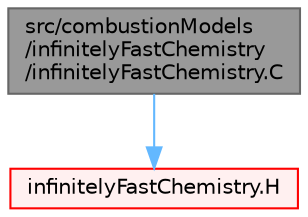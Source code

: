 digraph "src/combustionModels/infinitelyFastChemistry/infinitelyFastChemistry.C"
{
 // LATEX_PDF_SIZE
  bgcolor="transparent";
  edge [fontname=Helvetica,fontsize=10,labelfontname=Helvetica,labelfontsize=10];
  node [fontname=Helvetica,fontsize=10,shape=box,height=0.2,width=0.4];
  Node1 [id="Node000001",label="src/combustionModels\l/infinitelyFastChemistry\l/infinitelyFastChemistry.C",height=0.2,width=0.4,color="gray40", fillcolor="grey60", style="filled", fontcolor="black",tooltip=" "];
  Node1 -> Node2 [id="edge1_Node000001_Node000002",color="steelblue1",style="solid",tooltip=" "];
  Node2 [id="Node000002",label="infinitelyFastChemistry.H",height=0.2,width=0.4,color="red", fillcolor="#FFF0F0", style="filled",URL="$infinitelyFastChemistry_8H.html",tooltip=" "];
}
